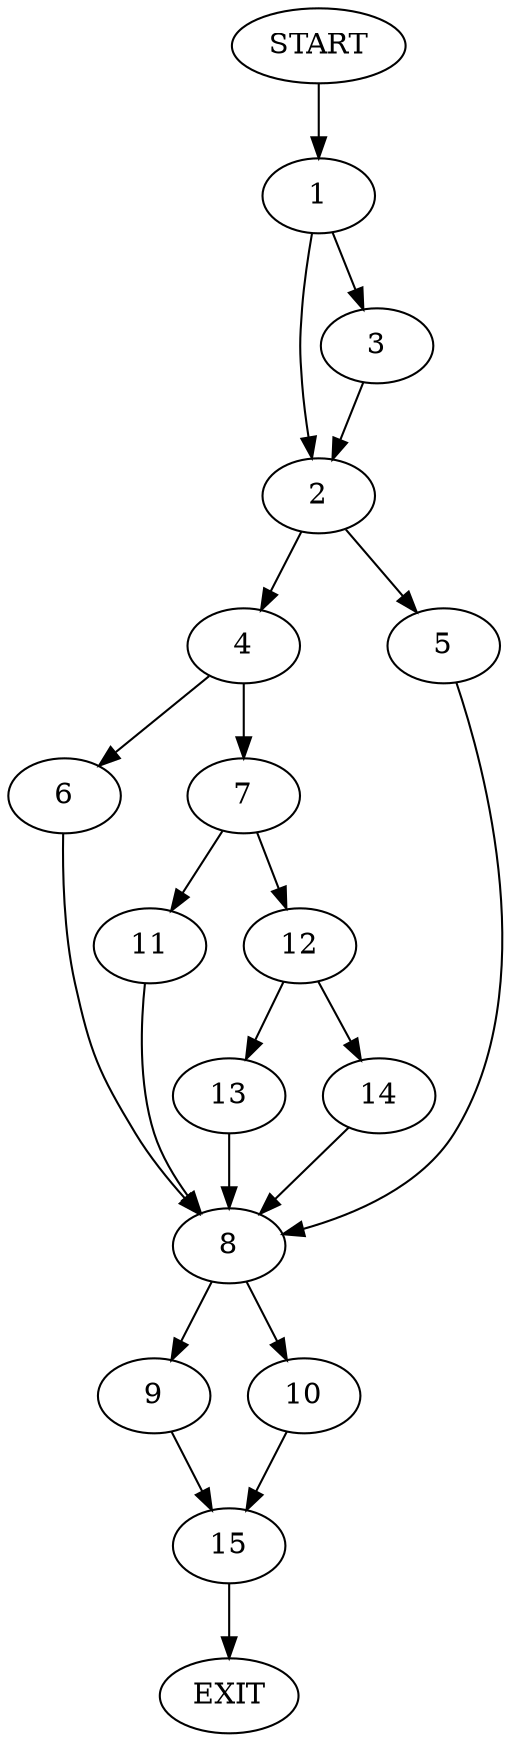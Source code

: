 digraph {
0 [label="START"]
16 [label="EXIT"]
0 -> 1
1 -> 2
1 -> 3
2 -> 4
2 -> 5
3 -> 2
4 -> 6
4 -> 7
5 -> 8
8 -> 9
8 -> 10
7 -> 11
7 -> 12
6 -> 8
12 -> 13
12 -> 14
11 -> 8
14 -> 8
13 -> 8
9 -> 15
10 -> 15
15 -> 16
}
